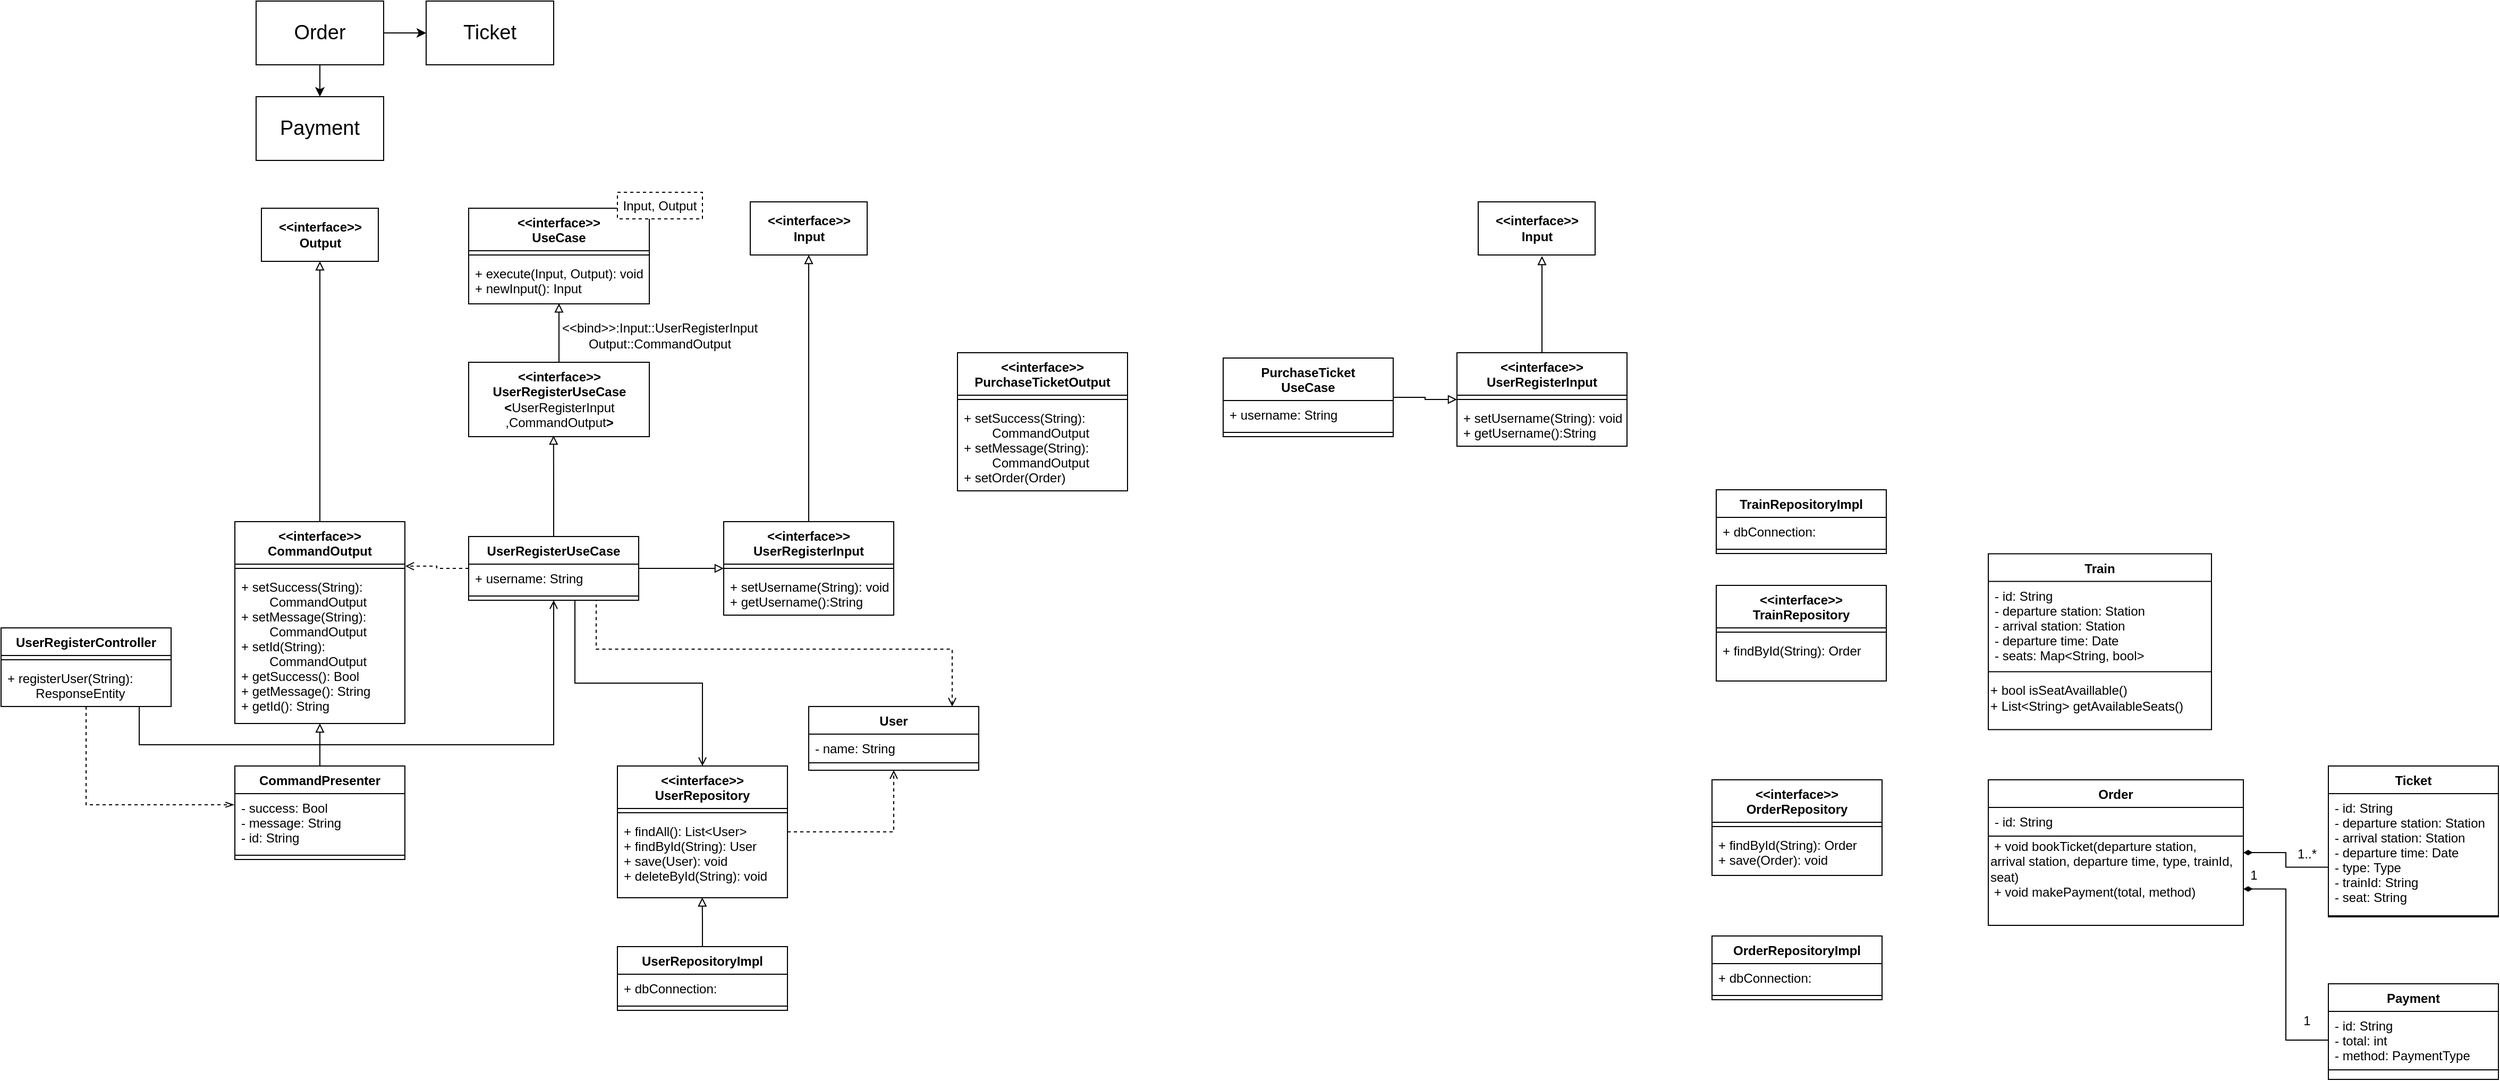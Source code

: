 <mxfile version="13.11.0" type="github">
  <diagram id="Gv6I4m2x9ljRe2QmFQhr" name="Page-1">
    <mxGraphModel dx="950" dy="517" grid="1" gridSize="10" guides="1" tooltips="1" connect="1" arrows="1" fold="1" page="1" pageScale="1" pageWidth="827" pageHeight="1169" math="0" shadow="0">
      <root>
        <mxCell id="0" />
        <mxCell id="1" parent="0" />
        <mxCell id="TjWATpUQmkrNQiMJNV-2-4" style="edgeStyle=orthogonalEdgeStyle;rounded=0;orthogonalLoop=1;jettySize=auto;html=1;entryX=0.5;entryY=0;entryDx=0;entryDy=0;" edge="1" parent="1" source="TjWATpUQmkrNQiMJNV-2-1" target="TjWATpUQmkrNQiMJNV-2-3">
          <mxGeometry relative="1" as="geometry" />
        </mxCell>
        <mxCell id="TjWATpUQmkrNQiMJNV-2-5" style="edgeStyle=orthogonalEdgeStyle;rounded=0;orthogonalLoop=1;jettySize=auto;html=1;entryX=0;entryY=0.5;entryDx=0;entryDy=0;" edge="1" parent="1" source="TjWATpUQmkrNQiMJNV-2-1" target="TjWATpUQmkrNQiMJNV-2-2">
          <mxGeometry relative="1" as="geometry" />
        </mxCell>
        <mxCell id="TjWATpUQmkrNQiMJNV-2-1" value="&lt;font style=&quot;font-size: 19px&quot;&gt;Order&lt;/font&gt;" style="rounded=0;whiteSpace=wrap;html=1;" vertex="1" parent="1">
          <mxGeometry x="280" y="150" width="120" height="60" as="geometry" />
        </mxCell>
        <mxCell id="TjWATpUQmkrNQiMJNV-2-2" value="&lt;font style=&quot;font-size: 19px&quot;&gt;Ticket&lt;/font&gt;" style="rounded=0;whiteSpace=wrap;html=1;" vertex="1" parent="1">
          <mxGeometry x="440" y="150" width="120" height="60" as="geometry" />
        </mxCell>
        <mxCell id="TjWATpUQmkrNQiMJNV-2-3" value="&lt;span style=&quot;font-size: 19px&quot;&gt;Payment&lt;/span&gt;" style="rounded=0;whiteSpace=wrap;html=1;" vertex="1" parent="1">
          <mxGeometry x="280" y="240" width="120" height="60" as="geometry" />
        </mxCell>
        <mxCell id="TjWATpUQmkrNQiMJNV-2-61" style="edgeStyle=orthogonalEdgeStyle;rounded=0;orthogonalLoop=1;jettySize=auto;html=1;entryX=0;entryY=0.607;entryDx=0;entryDy=0;entryPerimeter=0;endArrow=none;endFill=0;startArrow=diamondThin;startFill=1;" edge="1" parent="1" source="TjWATpUQmkrNQiMJNV-2-54" target="TjWATpUQmkrNQiMJNV-2-58">
          <mxGeometry relative="1" as="geometry" />
        </mxCell>
        <mxCell id="TjWATpUQmkrNQiMJNV-2-54" value="Order" style="swimlane;fontStyle=1;align=center;verticalAlign=top;childLayout=stackLayout;horizontal=1;startSize=26;horizontalStack=0;resizeParent=1;resizeLast=0;collapsible=1;marginBottom=0;rounded=0;shadow=0;strokeWidth=1;" vertex="1" parent="1">
          <mxGeometry x="1910" y="883" width="240" height="137" as="geometry">
            <mxRectangle x="230" y="140" width="160" height="26" as="alternateBounds" />
          </mxGeometry>
        </mxCell>
        <mxCell id="TjWATpUQmkrNQiMJNV-2-55" value="- id: String" style="text;align=left;verticalAlign=top;spacingLeft=4;spacingRight=4;overflow=hidden;rotatable=0;points=[[0,0.5],[1,0.5]];portConstraint=eastwest;" vertex="1" parent="TjWATpUQmkrNQiMJNV-2-54">
          <mxGeometry y="26" width="240" height="26" as="geometry" />
        </mxCell>
        <mxCell id="TjWATpUQmkrNQiMJNV-2-56" value="" style="line;html=1;strokeWidth=1;align=left;verticalAlign=middle;spacingTop=-1;spacingLeft=3;spacingRight=3;rotatable=0;labelPosition=right;points=[];portConstraint=eastwest;" vertex="1" parent="TjWATpUQmkrNQiMJNV-2-54">
          <mxGeometry y="52" width="240" height="2" as="geometry" />
        </mxCell>
        <mxCell id="TjWATpUQmkrNQiMJNV-2-75" value="&amp;nbsp;+ void bookTicket(departure station, &lt;br&gt;arrival station, departure time, type, trainId,&lt;br&gt;seat)&lt;br&gt;&amp;nbsp;+ void makePayment(total, method)" style="text;html=1;align=left;verticalAlign=middle;resizable=0;points=[];autosize=1;" vertex="1" parent="TjWATpUQmkrNQiMJNV-2-54">
          <mxGeometry y="54" width="240" height="60" as="geometry" />
        </mxCell>
        <mxCell id="TjWATpUQmkrNQiMJNV-2-57" value="Ticket" style="swimlane;fontStyle=1;align=center;verticalAlign=top;childLayout=stackLayout;horizontal=1;startSize=26;horizontalStack=0;resizeParent=1;resizeLast=0;collapsible=1;marginBottom=0;rounded=0;shadow=0;strokeWidth=1;" vertex="1" parent="1">
          <mxGeometry x="2230" y="870" width="160" height="142" as="geometry">
            <mxRectangle x="230" y="140" width="160" height="26" as="alternateBounds" />
          </mxGeometry>
        </mxCell>
        <mxCell id="TjWATpUQmkrNQiMJNV-2-58" value="- id: String&#xa;- departure station: Station&#xa;- arrival station: Station&#xa;- departure time: Date&#xa;- type: Type&#xa;- trainId: String&#xa;- seat: String" style="text;align=left;verticalAlign=top;spacingLeft=4;spacingRight=4;overflow=hidden;rotatable=0;points=[[0,0.5],[1,0.5]];portConstraint=eastwest;" vertex="1" parent="TjWATpUQmkrNQiMJNV-2-57">
          <mxGeometry y="26" width="160" height="114" as="geometry" />
        </mxCell>
        <mxCell id="TjWATpUQmkrNQiMJNV-2-59" value="" style="line;html=1;strokeWidth=1;align=left;verticalAlign=middle;spacingTop=-1;spacingLeft=3;spacingRight=3;rotatable=0;labelPosition=right;points=[];portConstraint=eastwest;" vertex="1" parent="TjWATpUQmkrNQiMJNV-2-57">
          <mxGeometry y="140" width="160" height="2" as="geometry" />
        </mxCell>
        <mxCell id="TjWATpUQmkrNQiMJNV-2-62" value="1..*" style="text;html=1;strokeColor=none;fillColor=none;align=center;verticalAlign=middle;whiteSpace=wrap;rounded=0;" vertex="1" parent="1">
          <mxGeometry x="2190" y="943" width="40" height="20" as="geometry" />
        </mxCell>
        <mxCell id="TjWATpUQmkrNQiMJNV-2-63" value="Payment" style="swimlane;fontStyle=1;align=center;verticalAlign=top;childLayout=stackLayout;horizontal=1;startSize=26;horizontalStack=0;resizeParent=1;resizeLast=0;collapsible=1;marginBottom=0;rounded=0;shadow=0;strokeWidth=1;" vertex="1" parent="1">
          <mxGeometry x="2230" y="1075" width="160" height="90" as="geometry">
            <mxRectangle x="230" y="140" width="160" height="26" as="alternateBounds" />
          </mxGeometry>
        </mxCell>
        <mxCell id="TjWATpUQmkrNQiMJNV-2-64" value="- id: String&#xa;- total: int&#xa;- method: PaymentType" style="text;align=left;verticalAlign=top;spacingLeft=4;spacingRight=4;overflow=hidden;rotatable=0;points=[[0,0.5],[1,0.5]];portConstraint=eastwest;" vertex="1" parent="TjWATpUQmkrNQiMJNV-2-63">
          <mxGeometry y="26" width="160" height="54" as="geometry" />
        </mxCell>
        <mxCell id="TjWATpUQmkrNQiMJNV-2-65" value="" style="line;html=1;strokeWidth=1;align=left;verticalAlign=middle;spacingTop=-1;spacingLeft=3;spacingRight=3;rotatable=0;labelPosition=right;points=[];portConstraint=eastwest;" vertex="1" parent="TjWATpUQmkrNQiMJNV-2-63">
          <mxGeometry y="80" width="160" height="2" as="geometry" />
        </mxCell>
        <mxCell id="TjWATpUQmkrNQiMJNV-2-66" style="edgeStyle=orthogonalEdgeStyle;rounded=0;orthogonalLoop=1;jettySize=auto;html=1;entryX=1;entryY=0.75;entryDx=0;entryDy=0;startArrow=none;startFill=0;endArrow=diamondThin;endFill=1;" edge="1" parent="1" source="TjWATpUQmkrNQiMJNV-2-64" target="TjWATpUQmkrNQiMJNV-2-54">
          <mxGeometry relative="1" as="geometry" />
        </mxCell>
        <mxCell id="TjWATpUQmkrNQiMJNV-2-67" value="1" style="text;html=1;strokeColor=none;fillColor=none;align=center;verticalAlign=middle;whiteSpace=wrap;rounded=0;" vertex="1" parent="1">
          <mxGeometry x="2140" y="963" width="40" height="20" as="geometry" />
        </mxCell>
        <mxCell id="TjWATpUQmkrNQiMJNV-2-68" value="1" style="text;html=1;strokeColor=none;fillColor=none;align=center;verticalAlign=middle;whiteSpace=wrap;rounded=0;" vertex="1" parent="1">
          <mxGeometry x="2200" y="1100" width="20" height="20" as="geometry" />
        </mxCell>
        <mxCell id="TjWATpUQmkrNQiMJNV-2-70" value="Train" style="swimlane;fontStyle=1;align=center;verticalAlign=top;childLayout=stackLayout;horizontal=1;startSize=26;horizontalStack=0;resizeParent=1;resizeLast=0;collapsible=1;marginBottom=0;rounded=0;shadow=0;strokeWidth=1;" vertex="1" parent="1">
          <mxGeometry x="1910" y="670.25" width="210" height="165.5" as="geometry">
            <mxRectangle x="230" y="140" width="160" height="26" as="alternateBounds" />
          </mxGeometry>
        </mxCell>
        <mxCell id="TjWATpUQmkrNQiMJNV-2-71" value="- id: String&#xa;- departure station: Station&#xa;- arrival station: Station&#xa;- departure time: Date&#xa;- seats: Map&lt;String, bool&gt;" style="text;align=left;verticalAlign=top;spacingLeft=4;spacingRight=4;overflow=hidden;rotatable=0;points=[[0,0.5],[1,0.5]];portConstraint=eastwest;" vertex="1" parent="TjWATpUQmkrNQiMJNV-2-70">
          <mxGeometry y="26" width="210" height="84" as="geometry" />
        </mxCell>
        <mxCell id="TjWATpUQmkrNQiMJNV-2-72" value="" style="line;html=1;strokeWidth=1;align=left;verticalAlign=middle;spacingTop=-1;spacingLeft=3;spacingRight=3;rotatable=0;labelPosition=right;points=[];portConstraint=eastwest;" vertex="1" parent="TjWATpUQmkrNQiMJNV-2-70">
          <mxGeometry y="110" width="210" height="2" as="geometry" />
        </mxCell>
        <mxCell id="TjWATpUQmkrNQiMJNV-2-73" value="+ bool isSeatAvaillable()&lt;br&gt;+ List&amp;lt;String&amp;gt; getAvailableSeats()" style="text;html=1;strokeColor=none;fillColor=none;align=left;verticalAlign=middle;whiteSpace=wrap;rounded=0;" vertex="1" parent="TjWATpUQmkrNQiMJNV-2-70">
          <mxGeometry y="112" width="210" height="48" as="geometry" />
        </mxCell>
        <mxCell id="TjWATpUQmkrNQiMJNV-2-78" style="edgeStyle=orthogonalEdgeStyle;rounded=0;orthogonalLoop=1;jettySize=auto;html=1;entryX=0.75;entryY=1;entryDx=0;entryDy=0;startArrow=open;startFill=0;endArrow=none;endFill=0;" edge="1" parent="1" source="TjWATpUQmkrNQiMJNV-2-80" target="TjWATpUQmkrNQiMJNV-2-107">
          <mxGeometry relative="1" as="geometry">
            <Array as="points">
              <mxPoint x="700" y="792" />
              <mxPoint x="580" y="792" />
              <mxPoint x="580" y="714" />
            </Array>
          </mxGeometry>
        </mxCell>
        <mxCell id="TjWATpUQmkrNQiMJNV-2-79" style="edgeStyle=orthogonalEdgeStyle;rounded=0;orthogonalLoop=1;jettySize=auto;html=1;entryX=0.5;entryY=1;entryDx=0;entryDy=0;dashed=1;startArrow=none;startFill=0;endArrow=open;endFill=0;" edge="1" parent="1" source="TjWATpUQmkrNQiMJNV-2-80" target="TjWATpUQmkrNQiMJNV-2-120">
          <mxGeometry relative="1" as="geometry" />
        </mxCell>
        <mxCell id="TjWATpUQmkrNQiMJNV-2-80" value="&lt;&lt;interface&gt;&gt;&#xa;UserRepository" style="swimlane;fontStyle=1;align=center;verticalAlign=top;childLayout=stackLayout;horizontal=1;startSize=40;horizontalStack=0;resizeParent=1;resizeParentMax=0;resizeLast=0;collapsible=1;marginBottom=0;" vertex="1" parent="1">
          <mxGeometry x="620" y="870" width="160" height="124" as="geometry" />
        </mxCell>
        <mxCell id="TjWATpUQmkrNQiMJNV-2-81" value="" style="line;strokeWidth=1;fillColor=none;align=left;verticalAlign=middle;spacingTop=-1;spacingLeft=3;spacingRight=3;rotatable=0;labelPosition=right;points=[];portConstraint=eastwest;" vertex="1" parent="TjWATpUQmkrNQiMJNV-2-80">
          <mxGeometry y="40" width="160" height="8" as="geometry" />
        </mxCell>
        <mxCell id="TjWATpUQmkrNQiMJNV-2-82" value="+ findAll(): List&lt;User&gt;&#xa;+ findById(String): User&#xa;+ save(User): void&#xa;+ deleteById(String): void" style="text;strokeColor=none;fillColor=none;align=left;verticalAlign=top;spacingLeft=4;spacingRight=4;overflow=hidden;rotatable=0;points=[[0,0.5],[1,0.5]];portConstraint=eastwest;" vertex="1" parent="TjWATpUQmkrNQiMJNV-2-80">
          <mxGeometry y="48" width="160" height="76" as="geometry" />
        </mxCell>
        <mxCell id="TjWATpUQmkrNQiMJNV-2-83" value="&lt;&lt;interface&gt;&gt;&#xa;UseCase" style="swimlane;fontStyle=1;align=center;verticalAlign=top;childLayout=stackLayout;horizontal=1;startSize=40;horizontalStack=0;resizeParent=1;resizeParentMax=0;resizeLast=0;collapsible=1;marginBottom=0;" vertex="1" parent="1">
          <mxGeometry x="480" y="345" width="170" height="90" as="geometry" />
        </mxCell>
        <mxCell id="TjWATpUQmkrNQiMJNV-2-84" value="" style="line;strokeWidth=1;fillColor=none;align=left;verticalAlign=middle;spacingTop=-1;spacingLeft=3;spacingRight=3;rotatable=0;labelPosition=right;points=[];portConstraint=eastwest;" vertex="1" parent="TjWATpUQmkrNQiMJNV-2-83">
          <mxGeometry y="40" width="170" height="8" as="geometry" />
        </mxCell>
        <mxCell id="TjWATpUQmkrNQiMJNV-2-85" value="+ execute(Input, Output): void&#xa;+ newInput(): Input" style="text;strokeColor=none;fillColor=none;align=left;verticalAlign=top;spacingLeft=4;spacingRight=4;overflow=hidden;rotatable=0;points=[[0,0.5],[1,0.5]];portConstraint=eastwest;" vertex="1" parent="TjWATpUQmkrNQiMJNV-2-83">
          <mxGeometry y="48" width="170" height="42" as="geometry" />
        </mxCell>
        <mxCell id="TjWATpUQmkrNQiMJNV-2-86" style="edgeStyle=orthogonalEdgeStyle;rounded=0;orthogonalLoop=1;jettySize=auto;html=1;entryX=0.5;entryY=1;entryDx=0;entryDy=0;entryPerimeter=0;startArrow=none;startFill=0;endArrow=block;endFill=0;" edge="1" parent="1" source="TjWATpUQmkrNQiMJNV-2-87" target="TjWATpUQmkrNQiMJNV-2-104">
          <mxGeometry relative="1" as="geometry" />
        </mxCell>
        <mxCell id="TjWATpUQmkrNQiMJNV-2-87" value="CommandPresenter" style="swimlane;fontStyle=1;align=center;verticalAlign=top;childLayout=stackLayout;horizontal=1;startSize=26;horizontalStack=0;resizeParent=1;resizeParentMax=0;resizeLast=0;collapsible=1;marginBottom=0;" vertex="1" parent="1">
          <mxGeometry x="260" y="870" width="160" height="88" as="geometry" />
        </mxCell>
        <mxCell id="TjWATpUQmkrNQiMJNV-2-88" value="- success: Bool&#xa;- message: String&#xa;- id: String" style="text;strokeColor=none;fillColor=none;align=left;verticalAlign=top;spacingLeft=4;spacingRight=4;overflow=hidden;rotatable=0;points=[[0,0.5],[1,0.5]];portConstraint=eastwest;" vertex="1" parent="TjWATpUQmkrNQiMJNV-2-87">
          <mxGeometry y="26" width="160" height="54" as="geometry" />
        </mxCell>
        <mxCell id="TjWATpUQmkrNQiMJNV-2-89" value="" style="line;strokeWidth=1;fillColor=none;align=left;verticalAlign=middle;spacingTop=-1;spacingLeft=3;spacingRight=3;rotatable=0;labelPosition=right;points=[];portConstraint=eastwest;" vertex="1" parent="TjWATpUQmkrNQiMJNV-2-87">
          <mxGeometry y="80" width="160" height="8" as="geometry" />
        </mxCell>
        <mxCell id="TjWATpUQmkrNQiMJNV-2-90" value="Input, Output" style="rounded=0;whiteSpace=wrap;html=1;dashed=1;" vertex="1" parent="1">
          <mxGeometry x="620" y="330" width="80" height="25" as="geometry" />
        </mxCell>
        <mxCell id="TjWATpUQmkrNQiMJNV-2-91" style="edgeStyle=orthogonalEdgeStyle;rounded=0;orthogonalLoop=1;jettySize=auto;html=1;entryX=0.5;entryY=0.992;entryDx=0;entryDy=0;entryPerimeter=0;endArrow=block;endFill=0;" edge="1" parent="1" source="TjWATpUQmkrNQiMJNV-2-92" target="TjWATpUQmkrNQiMJNV-2-85">
          <mxGeometry relative="1" as="geometry" />
        </mxCell>
        <mxCell id="TjWATpUQmkrNQiMJNV-2-92" value="&lt;span style=&quot;font-weight: 700&quot;&gt;&amp;lt;&amp;lt;interface&amp;gt;&amp;gt;&lt;/span&gt;&lt;br style=&quot;padding: 0px ; margin: 0px ; font-weight: 700&quot;&gt;&lt;b&gt;UserRegisterUseCase&lt;/b&gt;&lt;br&gt;&lt;b&gt;&amp;lt;&lt;/b&gt;UserRegisterInput&lt;br&gt;,CommandOutput&lt;b&gt;&amp;gt;&lt;/b&gt;&lt;span style=&quot;font-weight: 700&quot;&gt;&lt;br&gt;&lt;/span&gt;" style="html=1;" vertex="1" parent="1">
          <mxGeometry x="480" y="490" width="170" height="70" as="geometry" />
        </mxCell>
        <mxCell id="TjWATpUQmkrNQiMJNV-2-93" value="&amp;lt;&amp;lt;bind&amp;gt;&amp;gt;:Input::UserRegisterInput&lt;br&gt;Output::CommandOutput" style="text;html=1;strokeColor=none;fillColor=none;align=center;verticalAlign=middle;whiteSpace=wrap;rounded=0;" vertex="1" parent="1">
          <mxGeometry x="605" y="450" width="110" height="30" as="geometry" />
        </mxCell>
        <mxCell id="TjWATpUQmkrNQiMJNV-2-94" value="&lt;span style=&quot;font-weight: 700&quot;&gt;&amp;lt;&amp;lt;interface&amp;gt;&amp;gt;&lt;/span&gt;&lt;br style=&quot;padding: 0px ; margin: 0px ; font-weight: 700&quot;&gt;&lt;span style=&quot;font-weight: 700&quot;&gt;Input&lt;/span&gt;" style="html=1;" vertex="1" parent="1">
          <mxGeometry x="745" y="339" width="110" height="50" as="geometry" />
        </mxCell>
        <mxCell id="TjWATpUQmkrNQiMJNV-2-95" value="&lt;span style=&quot;font-weight: 700&quot;&gt;&amp;lt;&amp;lt;interface&amp;gt;&amp;gt;&lt;/span&gt;&lt;br style=&quot;padding: 0px ; margin: 0px ; font-weight: 700&quot;&gt;&lt;span style=&quot;font-weight: 700&quot;&gt;Output&lt;/span&gt;" style="html=1;" vertex="1" parent="1">
          <mxGeometry x="285" y="345" width="110" height="50" as="geometry" />
        </mxCell>
        <mxCell id="TjWATpUQmkrNQiMJNV-2-96" style="edgeStyle=orthogonalEdgeStyle;rounded=0;orthogonalLoop=1;jettySize=auto;html=1;entryX=0.5;entryY=1;entryDx=0;entryDy=0;endArrow=block;endFill=0;" edge="1" parent="1" source="TjWATpUQmkrNQiMJNV-2-98" target="TjWATpUQmkrNQiMJNV-2-94">
          <mxGeometry relative="1" as="geometry" />
        </mxCell>
        <mxCell id="TjWATpUQmkrNQiMJNV-2-97" style="edgeStyle=orthogonalEdgeStyle;rounded=0;orthogonalLoop=1;jettySize=auto;html=1;startArrow=block;startFill=0;endArrow=none;endFill=0;" edge="1" parent="1" source="TjWATpUQmkrNQiMJNV-2-98">
          <mxGeometry relative="1" as="geometry">
            <mxPoint x="640" y="684" as="targetPoint" />
          </mxGeometry>
        </mxCell>
        <mxCell id="TjWATpUQmkrNQiMJNV-2-98" value="&lt;&lt;interface&gt;&gt;&#xa;UserRegisterInput" style="swimlane;fontStyle=1;align=center;verticalAlign=top;childLayout=stackLayout;horizontal=1;startSize=40;horizontalStack=0;resizeParent=1;resizeParentMax=0;resizeLast=0;collapsible=1;marginBottom=0;" vertex="1" parent="1">
          <mxGeometry x="720" y="640" width="160" height="88" as="geometry" />
        </mxCell>
        <mxCell id="TjWATpUQmkrNQiMJNV-2-99" value="" style="line;strokeWidth=1;fillColor=none;align=left;verticalAlign=middle;spacingTop=-1;spacingLeft=3;spacingRight=3;rotatable=0;labelPosition=right;points=[];portConstraint=eastwest;" vertex="1" parent="TjWATpUQmkrNQiMJNV-2-98">
          <mxGeometry y="40" width="160" height="8" as="geometry" />
        </mxCell>
        <mxCell id="TjWATpUQmkrNQiMJNV-2-100" value="+ setUsername(String): void&#xa;+ getUsername():String" style="text;strokeColor=none;fillColor=none;align=left;verticalAlign=top;spacingLeft=4;spacingRight=4;overflow=hidden;rotatable=0;points=[[0,0.5],[1,0.5]];portConstraint=eastwest;" vertex="1" parent="TjWATpUQmkrNQiMJNV-2-98">
          <mxGeometry y="48" width="160" height="40" as="geometry" />
        </mxCell>
        <mxCell id="TjWATpUQmkrNQiMJNV-2-101" style="edgeStyle=orthogonalEdgeStyle;rounded=0;orthogonalLoop=1;jettySize=auto;html=1;entryX=0.5;entryY=1;entryDx=0;entryDy=0;endArrow=block;endFill=0;" edge="1" parent="1" source="TjWATpUQmkrNQiMJNV-2-102" target="TjWATpUQmkrNQiMJNV-2-95">
          <mxGeometry relative="1" as="geometry" />
        </mxCell>
        <mxCell id="TjWATpUQmkrNQiMJNV-2-102" value="&lt;&lt;interface&gt;&gt;&#xa;CommandOutput" style="swimlane;fontStyle=1;align=center;verticalAlign=top;childLayout=stackLayout;horizontal=1;startSize=40;horizontalStack=0;resizeParent=1;resizeParentMax=0;resizeLast=0;collapsible=1;marginBottom=0;" vertex="1" parent="1">
          <mxGeometry x="260" y="640" width="160" height="190" as="geometry" />
        </mxCell>
        <mxCell id="TjWATpUQmkrNQiMJNV-2-103" value="" style="line;strokeWidth=1;fillColor=none;align=left;verticalAlign=middle;spacingTop=-1;spacingLeft=3;spacingRight=3;rotatable=0;labelPosition=right;points=[];portConstraint=eastwest;" vertex="1" parent="TjWATpUQmkrNQiMJNV-2-102">
          <mxGeometry y="40" width="160" height="8" as="geometry" />
        </mxCell>
        <mxCell id="TjWATpUQmkrNQiMJNV-2-104" value="+ setSuccess(String):&#xa;        CommandOutput&#xa;+ setMessage(String):&#xa;        CommandOutput&#xa;+ setId(String):&#xa;        CommandOutput&#xa;+ getSuccess(): Bool&#xa;+ getMessage(): String&#xa;+ getId(): String" style="text;strokeColor=none;fillColor=none;align=left;verticalAlign=top;spacingLeft=4;spacingRight=4;overflow=hidden;rotatable=0;points=[[0,0.5],[1,0.5]];portConstraint=eastwest;" vertex="1" parent="TjWATpUQmkrNQiMJNV-2-102">
          <mxGeometry y="48" width="160" height="142" as="geometry" />
        </mxCell>
        <mxCell id="TjWATpUQmkrNQiMJNV-2-105" style="edgeStyle=orthogonalEdgeStyle;rounded=0;orthogonalLoop=1;jettySize=auto;html=1;dashed=1;startArrow=none;startFill=0;endArrow=open;endFill=0;entryX=1.003;entryY=0.238;entryDx=0;entryDy=0;entryPerimeter=0;" edge="1" parent="1" source="TjWATpUQmkrNQiMJNV-2-107" target="TjWATpUQmkrNQiMJNV-2-103">
          <mxGeometry relative="1" as="geometry">
            <mxPoint x="430" y="685" as="targetPoint" />
          </mxGeometry>
        </mxCell>
        <mxCell id="TjWATpUQmkrNQiMJNV-2-106" style="edgeStyle=orthogonalEdgeStyle;rounded=0;orthogonalLoop=1;jettySize=auto;html=1;entryX=0.47;entryY=0.986;entryDx=0;entryDy=0;entryPerimeter=0;startArrow=none;startFill=0;endArrow=block;endFill=0;" edge="1" parent="1" source="TjWATpUQmkrNQiMJNV-2-107" target="TjWATpUQmkrNQiMJNV-2-92">
          <mxGeometry relative="1" as="geometry" />
        </mxCell>
        <mxCell id="TjWATpUQmkrNQiMJNV-2-107" value="UserRegisterUseCase" style="swimlane;fontStyle=1;align=center;verticalAlign=top;childLayout=stackLayout;horizontal=1;startSize=26;horizontalStack=0;resizeParent=1;resizeParentMax=0;resizeLast=0;collapsible=1;marginBottom=0;" vertex="1" parent="1">
          <mxGeometry x="480" y="654" width="160" height="60" as="geometry" />
        </mxCell>
        <mxCell id="TjWATpUQmkrNQiMJNV-2-108" value="+ username: String" style="text;strokeColor=none;fillColor=none;align=left;verticalAlign=top;spacingLeft=4;spacingRight=4;overflow=hidden;rotatable=0;points=[[0,0.5],[1,0.5]];portConstraint=eastwest;" vertex="1" parent="TjWATpUQmkrNQiMJNV-2-107">
          <mxGeometry y="26" width="160" height="26" as="geometry" />
        </mxCell>
        <mxCell id="TjWATpUQmkrNQiMJNV-2-109" value="" style="line;strokeWidth=1;fillColor=none;align=left;verticalAlign=middle;spacingTop=-1;spacingLeft=3;spacingRight=3;rotatable=0;labelPosition=right;points=[];portConstraint=eastwest;" vertex="1" parent="TjWATpUQmkrNQiMJNV-2-107">
          <mxGeometry y="52" width="160" height="8" as="geometry" />
        </mxCell>
        <mxCell id="TjWATpUQmkrNQiMJNV-2-110" style="edgeStyle=orthogonalEdgeStyle;rounded=0;orthogonalLoop=1;jettySize=auto;html=1;entryX=0.5;entryY=1;entryDx=0;entryDy=0;startArrow=none;startFill=0;endArrow=open;endFill=0;" edge="1" parent="1" source="TjWATpUQmkrNQiMJNV-2-112" target="TjWATpUQmkrNQiMJNV-2-107">
          <mxGeometry relative="1" as="geometry">
            <Array as="points">
              <mxPoint x="170" y="850" />
              <mxPoint x="560" y="850" />
            </Array>
          </mxGeometry>
        </mxCell>
        <mxCell id="TjWATpUQmkrNQiMJNV-2-111" style="edgeStyle=orthogonalEdgeStyle;rounded=0;orthogonalLoop=1;jettySize=auto;html=1;entryX=-0.005;entryY=0.194;entryDx=0;entryDy=0;entryPerimeter=0;startArrow=none;startFill=0;endArrow=openThin;endFill=0;dashed=1;" edge="1" parent="1" source="TjWATpUQmkrNQiMJNV-2-112" target="TjWATpUQmkrNQiMJNV-2-88">
          <mxGeometry relative="1" as="geometry" />
        </mxCell>
        <mxCell id="TjWATpUQmkrNQiMJNV-2-112" value="UserRegisterController" style="swimlane;fontStyle=1;align=center;verticalAlign=top;childLayout=stackLayout;horizontal=1;startSize=26;horizontalStack=0;resizeParent=1;resizeParentMax=0;resizeLast=0;collapsible=1;marginBottom=0;" vertex="1" parent="1">
          <mxGeometry x="40" y="740" width="160" height="74" as="geometry" />
        </mxCell>
        <mxCell id="TjWATpUQmkrNQiMJNV-2-113" value="" style="line;strokeWidth=1;fillColor=none;align=left;verticalAlign=middle;spacingTop=-1;spacingLeft=3;spacingRight=3;rotatable=0;labelPosition=right;points=[];portConstraint=eastwest;" vertex="1" parent="TjWATpUQmkrNQiMJNV-2-112">
          <mxGeometry y="26" width="160" height="8" as="geometry" />
        </mxCell>
        <mxCell id="TjWATpUQmkrNQiMJNV-2-114" value="+ registerUser(String): &#xa;        ResponseEntity" style="text;strokeColor=none;fillColor=none;align=left;verticalAlign=top;spacingLeft=4;spacingRight=4;overflow=hidden;rotatable=0;points=[[0,0.5],[1,0.5]];portConstraint=eastwest;" vertex="1" parent="TjWATpUQmkrNQiMJNV-2-112">
          <mxGeometry y="34" width="160" height="40" as="geometry" />
        </mxCell>
        <mxCell id="TjWATpUQmkrNQiMJNV-2-115" style="edgeStyle=orthogonalEdgeStyle;rounded=0;orthogonalLoop=1;jettySize=auto;html=1;entryX=0.499;entryY=0.997;entryDx=0;entryDy=0;entryPerimeter=0;startArrow=none;startFill=0;endArrow=block;endFill=0;" edge="1" parent="1" source="TjWATpUQmkrNQiMJNV-2-116" target="TjWATpUQmkrNQiMJNV-2-82">
          <mxGeometry relative="1" as="geometry" />
        </mxCell>
        <mxCell id="TjWATpUQmkrNQiMJNV-2-116" value="UserRepositoryImpl" style="swimlane;fontStyle=1;align=center;verticalAlign=top;childLayout=stackLayout;horizontal=1;startSize=26;horizontalStack=0;resizeParent=1;resizeParentMax=0;resizeLast=0;collapsible=1;marginBottom=0;" vertex="1" parent="1">
          <mxGeometry x="620" y="1040" width="160" height="60" as="geometry" />
        </mxCell>
        <mxCell id="TjWATpUQmkrNQiMJNV-2-117" value="+ dbConnection: " style="text;strokeColor=none;fillColor=none;align=left;verticalAlign=top;spacingLeft=4;spacingRight=4;overflow=hidden;rotatable=0;points=[[0,0.5],[1,0.5]];portConstraint=eastwest;" vertex="1" parent="TjWATpUQmkrNQiMJNV-2-116">
          <mxGeometry y="26" width="160" height="26" as="geometry" />
        </mxCell>
        <mxCell id="TjWATpUQmkrNQiMJNV-2-118" value="" style="line;strokeWidth=1;fillColor=none;align=left;verticalAlign=middle;spacingTop=-1;spacingLeft=3;spacingRight=3;rotatable=0;labelPosition=right;points=[];portConstraint=eastwest;" vertex="1" parent="TjWATpUQmkrNQiMJNV-2-116">
          <mxGeometry y="52" width="160" height="8" as="geometry" />
        </mxCell>
        <mxCell id="TjWATpUQmkrNQiMJNV-2-119" style="edgeStyle=orthogonalEdgeStyle;rounded=0;orthogonalLoop=1;jettySize=auto;html=1;entryX=0.75;entryY=1;entryDx=0;entryDy=0;startArrow=open;startFill=0;endArrow=none;endFill=0;dashed=1;" edge="1" parent="1" source="TjWATpUQmkrNQiMJNV-2-120" target="TjWATpUQmkrNQiMJNV-2-107">
          <mxGeometry relative="1" as="geometry">
            <Array as="points">
              <mxPoint x="935" y="760" />
              <mxPoint x="600" y="760" />
            </Array>
          </mxGeometry>
        </mxCell>
        <mxCell id="TjWATpUQmkrNQiMJNV-2-120" value="User" style="swimlane;fontStyle=1;align=center;verticalAlign=top;childLayout=stackLayout;horizontal=1;startSize=26;horizontalStack=0;resizeParent=1;resizeLast=0;collapsible=1;marginBottom=0;rounded=0;shadow=0;strokeWidth=1;" vertex="1" parent="1">
          <mxGeometry x="800" y="814" width="160" height="60" as="geometry">
            <mxRectangle x="230" y="140" width="160" height="26" as="alternateBounds" />
          </mxGeometry>
        </mxCell>
        <mxCell id="TjWATpUQmkrNQiMJNV-2-121" value="- name: String" style="text;align=left;verticalAlign=top;spacingLeft=4;spacingRight=4;overflow=hidden;rotatable=0;points=[[0,0.5],[1,0.5]];portConstraint=eastwest;" vertex="1" parent="TjWATpUQmkrNQiMJNV-2-120">
          <mxGeometry y="26" width="160" height="26" as="geometry" />
        </mxCell>
        <mxCell id="TjWATpUQmkrNQiMJNV-2-122" value="" style="line;html=1;strokeWidth=1;align=left;verticalAlign=middle;spacingTop=-1;spacingLeft=3;spacingRight=3;rotatable=0;labelPosition=right;points=[];portConstraint=eastwest;" vertex="1" parent="TjWATpUQmkrNQiMJNV-2-120">
          <mxGeometry y="52" width="160" height="2" as="geometry" />
        </mxCell>
        <mxCell id="TjWATpUQmkrNQiMJNV-2-123" value="&lt;&lt;interface&gt;&gt;&#xa;OrderRepository" style="swimlane;fontStyle=1;align=center;verticalAlign=top;childLayout=stackLayout;horizontal=1;startSize=40;horizontalStack=0;resizeParent=1;resizeParentMax=0;resizeLast=0;collapsible=1;marginBottom=0;" vertex="1" parent="1">
          <mxGeometry x="1650" y="883" width="160" height="90" as="geometry" />
        </mxCell>
        <mxCell id="TjWATpUQmkrNQiMJNV-2-124" value="" style="line;strokeWidth=1;fillColor=none;align=left;verticalAlign=middle;spacingTop=-1;spacingLeft=3;spacingRight=3;rotatable=0;labelPosition=right;points=[];portConstraint=eastwest;" vertex="1" parent="TjWATpUQmkrNQiMJNV-2-123">
          <mxGeometry y="40" width="160" height="8" as="geometry" />
        </mxCell>
        <mxCell id="TjWATpUQmkrNQiMJNV-2-125" value="+ findById(String): Order&#xa;+ save(Order): void&#xa;" style="text;strokeColor=none;fillColor=none;align=left;verticalAlign=top;spacingLeft=4;spacingRight=4;overflow=hidden;rotatable=0;points=[[0,0.5],[1,0.5]];portConstraint=eastwest;" vertex="1" parent="TjWATpUQmkrNQiMJNV-2-123">
          <mxGeometry y="48" width="160" height="42" as="geometry" />
        </mxCell>
        <mxCell id="TjWATpUQmkrNQiMJNV-2-126" value="&lt;&lt;interface&gt;&gt;&#xa;TrainRepository" style="swimlane;fontStyle=1;align=center;verticalAlign=top;childLayout=stackLayout;horizontal=1;startSize=40;horizontalStack=0;resizeParent=1;resizeParentMax=0;resizeLast=0;collapsible=1;marginBottom=0;" vertex="1" parent="1">
          <mxGeometry x="1654" y="700" width="160" height="90" as="geometry" />
        </mxCell>
        <mxCell id="TjWATpUQmkrNQiMJNV-2-127" value="" style="line;strokeWidth=1;fillColor=none;align=left;verticalAlign=middle;spacingTop=-1;spacingLeft=3;spacingRight=3;rotatable=0;labelPosition=right;points=[];portConstraint=eastwest;" vertex="1" parent="TjWATpUQmkrNQiMJNV-2-126">
          <mxGeometry y="40" width="160" height="8" as="geometry" />
        </mxCell>
        <mxCell id="TjWATpUQmkrNQiMJNV-2-128" value="+ findById(String): Order&#xa;&#xa;" style="text;strokeColor=none;fillColor=none;align=left;verticalAlign=top;spacingLeft=4;spacingRight=4;overflow=hidden;rotatable=0;points=[[0,0.5],[1,0.5]];portConstraint=eastwest;" vertex="1" parent="TjWATpUQmkrNQiMJNV-2-126">
          <mxGeometry y="48" width="160" height="42" as="geometry" />
        </mxCell>
        <mxCell id="TjWATpUQmkrNQiMJNV-2-129" value="OrderRepositoryImpl" style="swimlane;fontStyle=1;align=center;verticalAlign=top;childLayout=stackLayout;horizontal=1;startSize=26;horizontalStack=0;resizeParent=1;resizeParentMax=0;resizeLast=0;collapsible=1;marginBottom=0;" vertex="1" parent="1">
          <mxGeometry x="1650" y="1030" width="160" height="60" as="geometry" />
        </mxCell>
        <mxCell id="TjWATpUQmkrNQiMJNV-2-130" value="+ dbConnection: " style="text;strokeColor=none;fillColor=none;align=left;verticalAlign=top;spacingLeft=4;spacingRight=4;overflow=hidden;rotatable=0;points=[[0,0.5],[1,0.5]];portConstraint=eastwest;" vertex="1" parent="TjWATpUQmkrNQiMJNV-2-129">
          <mxGeometry y="26" width="160" height="26" as="geometry" />
        </mxCell>
        <mxCell id="TjWATpUQmkrNQiMJNV-2-131" value="" style="line;strokeWidth=1;fillColor=none;align=left;verticalAlign=middle;spacingTop=-1;spacingLeft=3;spacingRight=3;rotatable=0;labelPosition=right;points=[];portConstraint=eastwest;" vertex="1" parent="TjWATpUQmkrNQiMJNV-2-129">
          <mxGeometry y="52" width="160" height="8" as="geometry" />
        </mxCell>
        <mxCell id="TjWATpUQmkrNQiMJNV-2-132" value="TrainRepositoryImpl" style="swimlane;fontStyle=1;align=center;verticalAlign=top;childLayout=stackLayout;horizontal=1;startSize=26;horizontalStack=0;resizeParent=1;resizeParentMax=0;resizeLast=0;collapsible=1;marginBottom=0;" vertex="1" parent="1">
          <mxGeometry x="1654" y="610" width="160" height="60" as="geometry" />
        </mxCell>
        <mxCell id="TjWATpUQmkrNQiMJNV-2-133" value="+ dbConnection: " style="text;strokeColor=none;fillColor=none;align=left;verticalAlign=top;spacingLeft=4;spacingRight=4;overflow=hidden;rotatable=0;points=[[0,0.5],[1,0.5]];portConstraint=eastwest;" vertex="1" parent="TjWATpUQmkrNQiMJNV-2-132">
          <mxGeometry y="26" width="160" height="26" as="geometry" />
        </mxCell>
        <mxCell id="TjWATpUQmkrNQiMJNV-2-134" value="" style="line;strokeWidth=1;fillColor=none;align=left;verticalAlign=middle;spacingTop=-1;spacingLeft=3;spacingRight=3;rotatable=0;labelPosition=right;points=[];portConstraint=eastwest;" vertex="1" parent="TjWATpUQmkrNQiMJNV-2-132">
          <mxGeometry y="52" width="160" height="8" as="geometry" />
        </mxCell>
        <mxCell id="TjWATpUQmkrNQiMJNV-2-150" style="edgeStyle=orthogonalEdgeStyle;rounded=0;orthogonalLoop=1;jettySize=auto;html=1;startArrow=none;startFill=0;endArrow=block;endFill=0;" edge="1" parent="1" source="TjWATpUQmkrNQiMJNV-2-135" target="TjWATpUQmkrNQiMJNV-2-147">
          <mxGeometry relative="1" as="geometry" />
        </mxCell>
        <mxCell id="TjWATpUQmkrNQiMJNV-2-135" value="PurchaseTicket&#xa;UseCase" style="swimlane;fontStyle=1;align=center;verticalAlign=top;childLayout=stackLayout;horizontal=1;startSize=40;horizontalStack=0;resizeParent=1;resizeParentMax=0;resizeLast=0;collapsible=1;marginBottom=0;" vertex="1" parent="1">
          <mxGeometry x="1190" y="486" width="160" height="74" as="geometry" />
        </mxCell>
        <mxCell id="TjWATpUQmkrNQiMJNV-2-136" value="+ username: String" style="text;strokeColor=none;fillColor=none;align=left;verticalAlign=top;spacingLeft=4;spacingRight=4;overflow=hidden;rotatable=0;points=[[0,0.5],[1,0.5]];portConstraint=eastwest;" vertex="1" parent="TjWATpUQmkrNQiMJNV-2-135">
          <mxGeometry y="40" width="160" height="26" as="geometry" />
        </mxCell>
        <mxCell id="TjWATpUQmkrNQiMJNV-2-137" value="" style="line;strokeWidth=1;fillColor=none;align=left;verticalAlign=middle;spacingTop=-1;spacingLeft=3;spacingRight=3;rotatable=0;labelPosition=right;points=[];portConstraint=eastwest;" vertex="1" parent="TjWATpUQmkrNQiMJNV-2-135">
          <mxGeometry y="66" width="160" height="8" as="geometry" />
        </mxCell>
        <mxCell id="TjWATpUQmkrNQiMJNV-2-151" style="edgeStyle=orthogonalEdgeStyle;rounded=0;orthogonalLoop=1;jettySize=auto;html=1;startArrow=none;startFill=0;endArrow=block;endFill=0;" edge="1" parent="1" source="TjWATpUQmkrNQiMJNV-2-146">
          <mxGeometry relative="1" as="geometry">
            <mxPoint x="1490" y="390" as="targetPoint" />
          </mxGeometry>
        </mxCell>
        <mxCell id="TjWATpUQmkrNQiMJNV-2-146" value="&lt;&lt;interface&gt;&gt;&#xa;UserRegisterInput" style="swimlane;fontStyle=1;align=center;verticalAlign=top;childLayout=stackLayout;horizontal=1;startSize=40;horizontalStack=0;resizeParent=1;resizeParentMax=0;resizeLast=0;collapsible=1;marginBottom=0;" vertex="1" parent="1">
          <mxGeometry x="1410" y="481" width="160" height="88" as="geometry" />
        </mxCell>
        <mxCell id="TjWATpUQmkrNQiMJNV-2-147" value="" style="line;strokeWidth=1;fillColor=none;align=left;verticalAlign=middle;spacingTop=-1;spacingLeft=3;spacingRight=3;rotatable=0;labelPosition=right;points=[];portConstraint=eastwest;" vertex="1" parent="TjWATpUQmkrNQiMJNV-2-146">
          <mxGeometry y="40" width="160" height="8" as="geometry" />
        </mxCell>
        <mxCell id="TjWATpUQmkrNQiMJNV-2-148" value="+ setUsername(String): void&#xa;+ getUsername():String" style="text;strokeColor=none;fillColor=none;align=left;verticalAlign=top;spacingLeft=4;spacingRight=4;overflow=hidden;rotatable=0;points=[[0,0.5],[1,0.5]];portConstraint=eastwest;" vertex="1" parent="TjWATpUQmkrNQiMJNV-2-146">
          <mxGeometry y="48" width="160" height="40" as="geometry" />
        </mxCell>
        <mxCell id="TjWATpUQmkrNQiMJNV-2-149" value="&lt;span style=&quot;font-weight: 700&quot;&gt;&amp;lt;&amp;lt;interface&amp;gt;&amp;gt;&lt;/span&gt;&lt;br style=&quot;padding: 0px ; margin: 0px ; font-weight: 700&quot;&gt;&lt;span style=&quot;font-weight: 700&quot;&gt;Input&lt;/span&gt;" style="html=1;" vertex="1" parent="1">
          <mxGeometry x="1430" y="339" width="110" height="50" as="geometry" />
        </mxCell>
        <mxCell id="TjWATpUQmkrNQiMJNV-2-152" value="&lt;&lt;interface&gt;&gt;&#xa;PurchaseTicketOutput" style="swimlane;fontStyle=1;align=center;verticalAlign=top;childLayout=stackLayout;horizontal=1;startSize=40;horizontalStack=0;resizeParent=1;resizeParentMax=0;resizeLast=0;collapsible=1;marginBottom=0;" vertex="1" parent="1">
          <mxGeometry x="940" y="481" width="160" height="130" as="geometry" />
        </mxCell>
        <mxCell id="TjWATpUQmkrNQiMJNV-2-153" value="" style="line;strokeWidth=1;fillColor=none;align=left;verticalAlign=middle;spacingTop=-1;spacingLeft=3;spacingRight=3;rotatable=0;labelPosition=right;points=[];portConstraint=eastwest;" vertex="1" parent="TjWATpUQmkrNQiMJNV-2-152">
          <mxGeometry y="40" width="160" height="8" as="geometry" />
        </mxCell>
        <mxCell id="TjWATpUQmkrNQiMJNV-2-154" value="+ setSuccess(String):&#xa;        CommandOutput&#xa;+ setMessage(String):&#xa;        CommandOutput&#xa;+ setOrder(Order)" style="text;strokeColor=none;fillColor=none;align=left;verticalAlign=top;spacingLeft=4;spacingRight=4;overflow=hidden;rotatable=0;points=[[0,0.5],[1,0.5]];portConstraint=eastwest;" vertex="1" parent="TjWATpUQmkrNQiMJNV-2-152">
          <mxGeometry y="48" width="160" height="82" as="geometry" />
        </mxCell>
      </root>
    </mxGraphModel>
  </diagram>
</mxfile>
